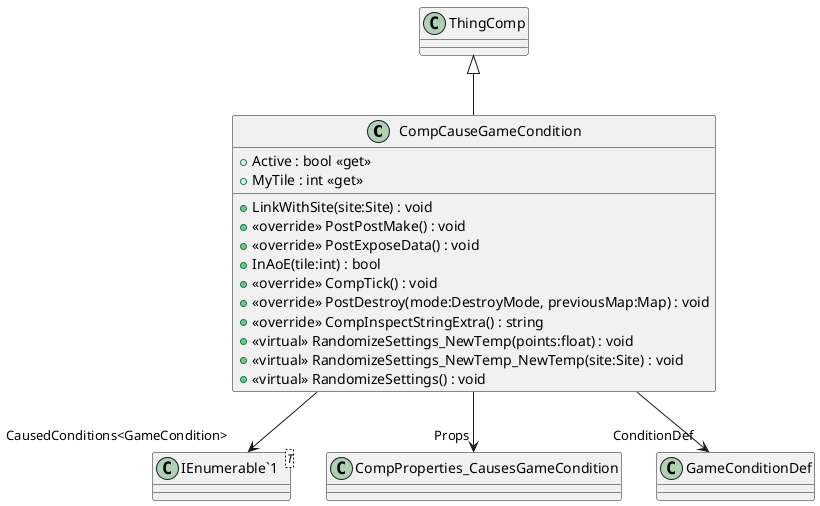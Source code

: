 @startuml
class CompCauseGameCondition {
    + Active : bool <<get>>
    + MyTile : int <<get>>
    + LinkWithSite(site:Site) : void
    + <<override>> PostPostMake() : void
    + <<override>> PostExposeData() : void
    + InAoE(tile:int) : bool
    + <<override>> CompTick() : void
    + <<override>> PostDestroy(mode:DestroyMode, previousMap:Map) : void
    + <<override>> CompInspectStringExtra() : string
    + <<virtual>> RandomizeSettings_NewTemp(points:float) : void
    + <<virtual>> RandomizeSettings_NewTemp_NewTemp(site:Site) : void
    + <<virtual>> RandomizeSettings() : void
}
class "IEnumerable`1"<T> {
}
ThingComp <|-- CompCauseGameCondition
CompCauseGameCondition --> "Props" CompProperties_CausesGameCondition
CompCauseGameCondition --> "ConditionDef" GameConditionDef
CompCauseGameCondition --> "CausedConditions<GameCondition>" "IEnumerable`1"
@enduml
